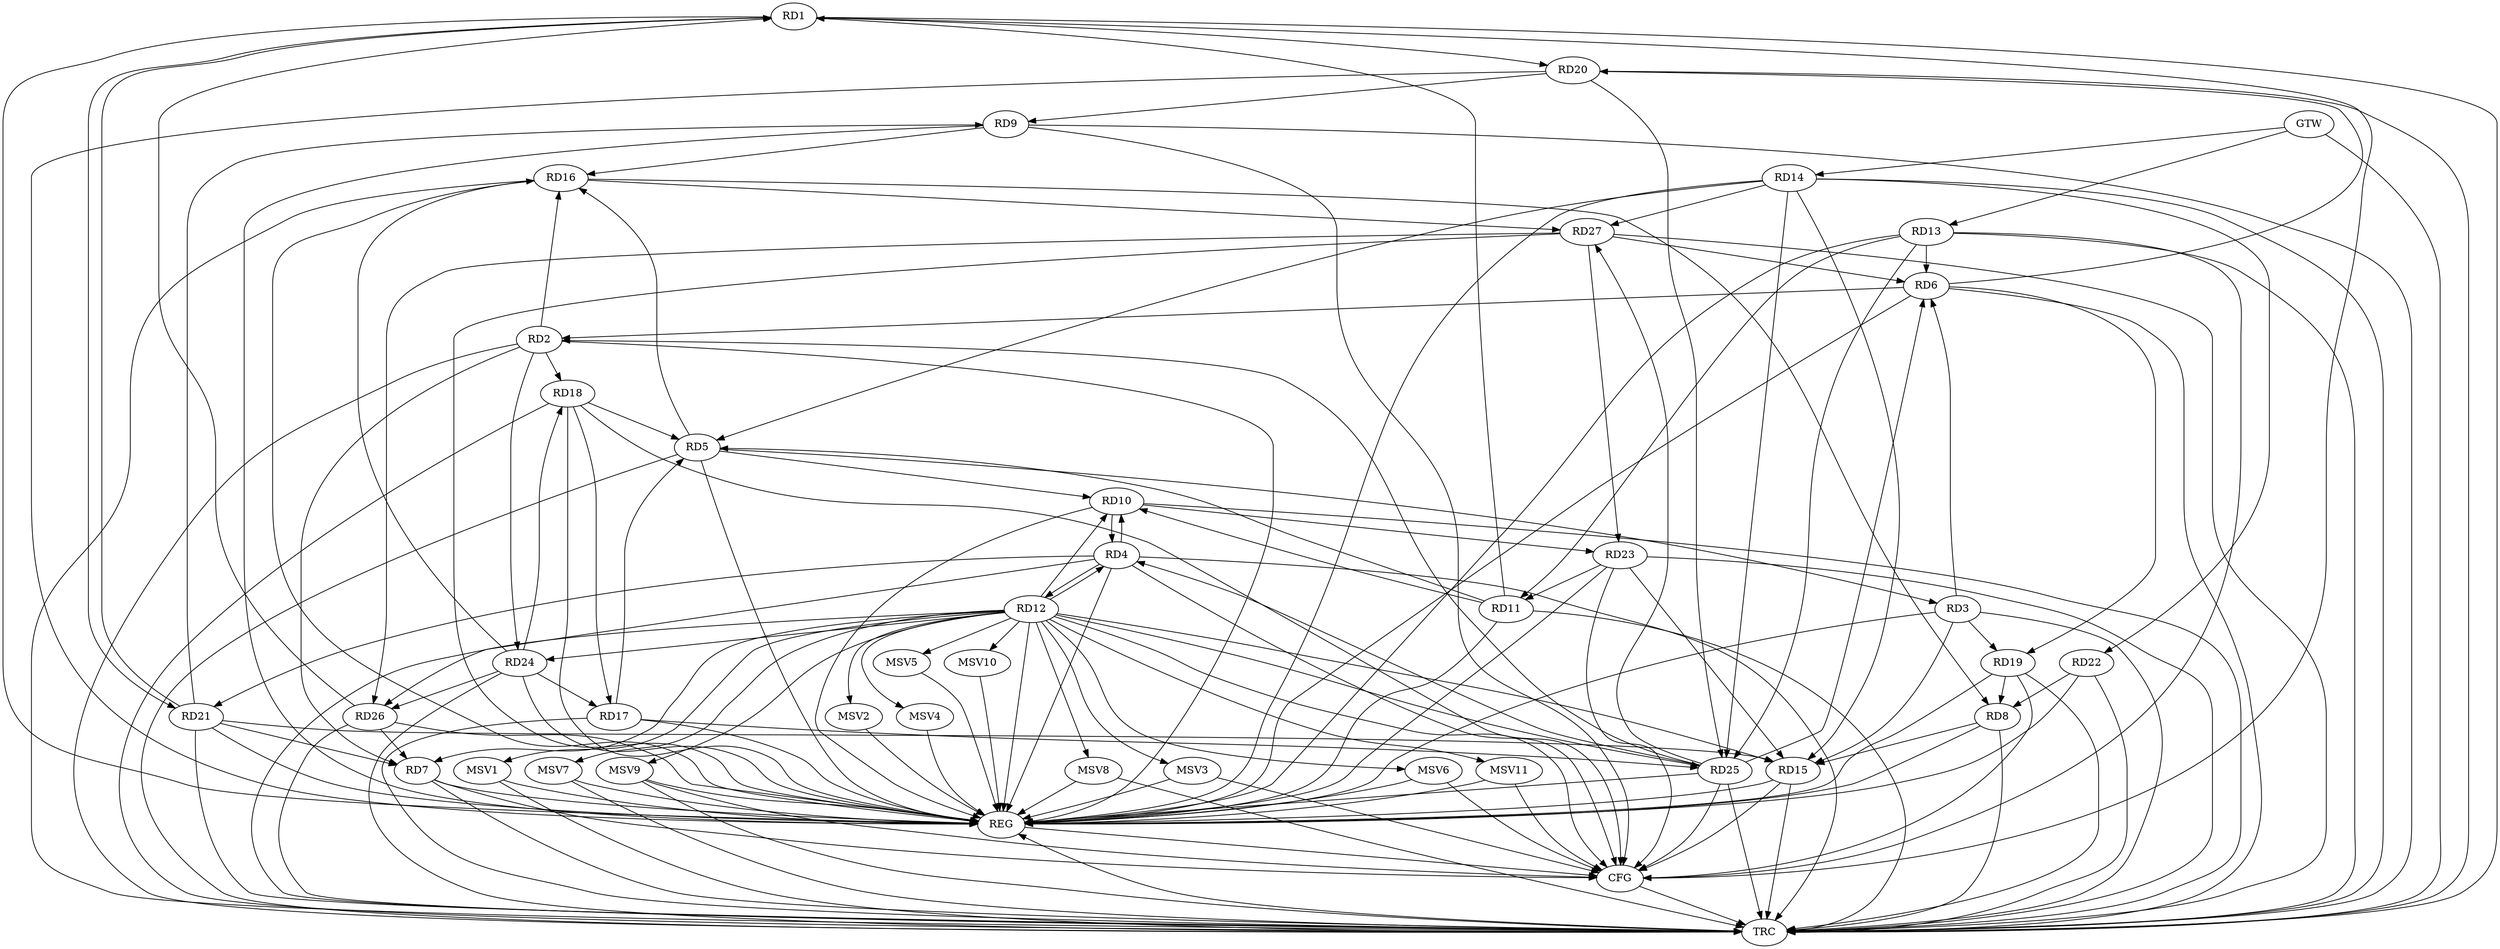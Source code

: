 strict digraph G {
  RD1 [ label="RD1" ];
  RD2 [ label="RD2" ];
  RD3 [ label="RD3" ];
  RD4 [ label="RD4" ];
  RD5 [ label="RD5" ];
  RD6 [ label="RD6" ];
  RD7 [ label="RD7" ];
  RD8 [ label="RD8" ];
  RD9 [ label="RD9" ];
  RD10 [ label="RD10" ];
  RD11 [ label="RD11" ];
  RD12 [ label="RD12" ];
  RD13 [ label="RD13" ];
  RD14 [ label="RD14" ];
  RD15 [ label="RD15" ];
  RD16 [ label="RD16" ];
  RD17 [ label="RD17" ];
  RD18 [ label="RD18" ];
  RD19 [ label="RD19" ];
  RD20 [ label="RD20" ];
  RD21 [ label="RD21" ];
  RD22 [ label="RD22" ];
  RD23 [ label="RD23" ];
  RD24 [ label="RD24" ];
  RD25 [ label="RD25" ];
  RD26 [ label="RD26" ];
  RD27 [ label="RD27" ];
  GTW [ label="GTW" ];
  REG [ label="REG" ];
  CFG [ label="CFG" ];
  TRC [ label="TRC" ];
  MSV1 [ label="MSV1" ];
  MSV2 [ label="MSV2" ];
  MSV3 [ label="MSV3" ];
  MSV4 [ label="MSV4" ];
  MSV5 [ label="MSV5" ];
  MSV6 [ label="MSV6" ];
  MSV7 [ label="MSV7" ];
  MSV8 [ label="MSV8" ];
  MSV9 [ label="MSV9" ];
  MSV10 [ label="MSV10" ];
  MSV11 [ label="MSV11" ];
  RD11 -> RD1;
  RD1 -> RD20;
  RD1 -> RD21;
  RD21 -> RD1;
  RD26 -> RD1;
  RD6 -> RD2;
  RD2 -> RD7;
  RD2 -> RD16;
  RD2 -> RD18;
  RD2 -> RD24;
  RD25 -> RD2;
  RD5 -> RD3;
  RD3 -> RD6;
  RD3 -> RD15;
  RD3 -> RD19;
  RD4 -> RD10;
  RD10 -> RD4;
  RD4 -> RD12;
  RD12 -> RD4;
  RD4 -> RD21;
  RD25 -> RD4;
  RD4 -> RD26;
  RD5 -> RD10;
  RD11 -> RD5;
  RD14 -> RD5;
  RD5 -> RD16;
  RD17 -> RD5;
  RD18 -> RD5;
  RD13 -> RD6;
  RD6 -> RD19;
  RD6 -> RD20;
  RD25 -> RD6;
  RD27 -> RD6;
  RD12 -> RD7;
  RD21 -> RD7;
  RD26 -> RD7;
  RD8 -> RD15;
  RD16 -> RD8;
  RD19 -> RD8;
  RD22 -> RD8;
  RD9 -> RD16;
  RD20 -> RD9;
  RD21 -> RD9;
  RD11 -> RD10;
  RD12 -> RD10;
  RD10 -> RD23;
  RD13 -> RD11;
  RD23 -> RD11;
  RD12 -> RD15;
  RD12 -> RD24;
  RD12 -> RD25;
  RD13 -> RD25;
  RD14 -> RD15;
  RD14 -> RD22;
  RD14 -> RD25;
  RD14 -> RD27;
  RD21 -> RD15;
  RD23 -> RD15;
  RD24 -> RD16;
  RD16 -> RD27;
  RD18 -> RD17;
  RD24 -> RD17;
  RD17 -> RD25;
  RD24 -> RD18;
  RD20 -> RD25;
  RD27 -> RD23;
  RD24 -> RD26;
  RD25 -> RD27;
  RD27 -> RD26;
  GTW -> RD13;
  GTW -> RD14;
  RD1 -> REG;
  RD2 -> REG;
  RD3 -> REG;
  RD4 -> REG;
  RD5 -> REG;
  RD6 -> REG;
  RD7 -> REG;
  RD8 -> REG;
  RD9 -> REG;
  RD10 -> REG;
  RD11 -> REG;
  RD12 -> REG;
  RD13 -> REG;
  RD14 -> REG;
  RD15 -> REG;
  RD16 -> REG;
  RD17 -> REG;
  RD18 -> REG;
  RD19 -> REG;
  RD20 -> REG;
  RD21 -> REG;
  RD22 -> REG;
  RD23 -> REG;
  RD24 -> REG;
  RD25 -> REG;
  RD26 -> REG;
  RD27 -> REG;
  RD19 -> CFG;
  RD23 -> CFG;
  RD7 -> CFG;
  RD4 -> CFG;
  RD1 -> CFG;
  RD15 -> CFG;
  RD13 -> CFG;
  RD18 -> CFG;
  RD9 -> CFG;
  RD12 -> CFG;
  RD25 -> CFG;
  REG -> CFG;
  RD1 -> TRC;
  RD2 -> TRC;
  RD3 -> TRC;
  RD4 -> TRC;
  RD5 -> TRC;
  RD6 -> TRC;
  RD7 -> TRC;
  RD8 -> TRC;
  RD9 -> TRC;
  RD10 -> TRC;
  RD11 -> TRC;
  RD12 -> TRC;
  RD13 -> TRC;
  RD14 -> TRC;
  RD15 -> TRC;
  RD16 -> TRC;
  RD17 -> TRC;
  RD18 -> TRC;
  RD19 -> TRC;
  RD20 -> TRC;
  RD21 -> TRC;
  RD22 -> TRC;
  RD23 -> TRC;
  RD24 -> TRC;
  RD25 -> TRC;
  RD26 -> TRC;
  RD27 -> TRC;
  GTW -> TRC;
  CFG -> TRC;
  TRC -> REG;
  RD12 -> MSV1;
  RD12 -> MSV2;
  MSV1 -> REG;
  MSV1 -> TRC;
  MSV2 -> REG;
  RD12 -> MSV3;
  RD12 -> MSV4;
  MSV3 -> REG;
  MSV3 -> CFG;
  MSV4 -> REG;
  RD12 -> MSV5;
  RD12 -> MSV6;
  MSV5 -> REG;
  MSV6 -> REG;
  MSV6 -> CFG;
  RD12 -> MSV7;
  MSV7 -> REG;
  MSV7 -> TRC;
  RD12 -> MSV8;
  MSV8 -> REG;
  MSV8 -> TRC;
  RD12 -> MSV9;
  RD12 -> MSV10;
  MSV9 -> REG;
  MSV9 -> TRC;
  MSV9 -> CFG;
  MSV10 -> REG;
  RD12 -> MSV11;
  MSV11 -> REG;
  MSV11 -> CFG;
}
